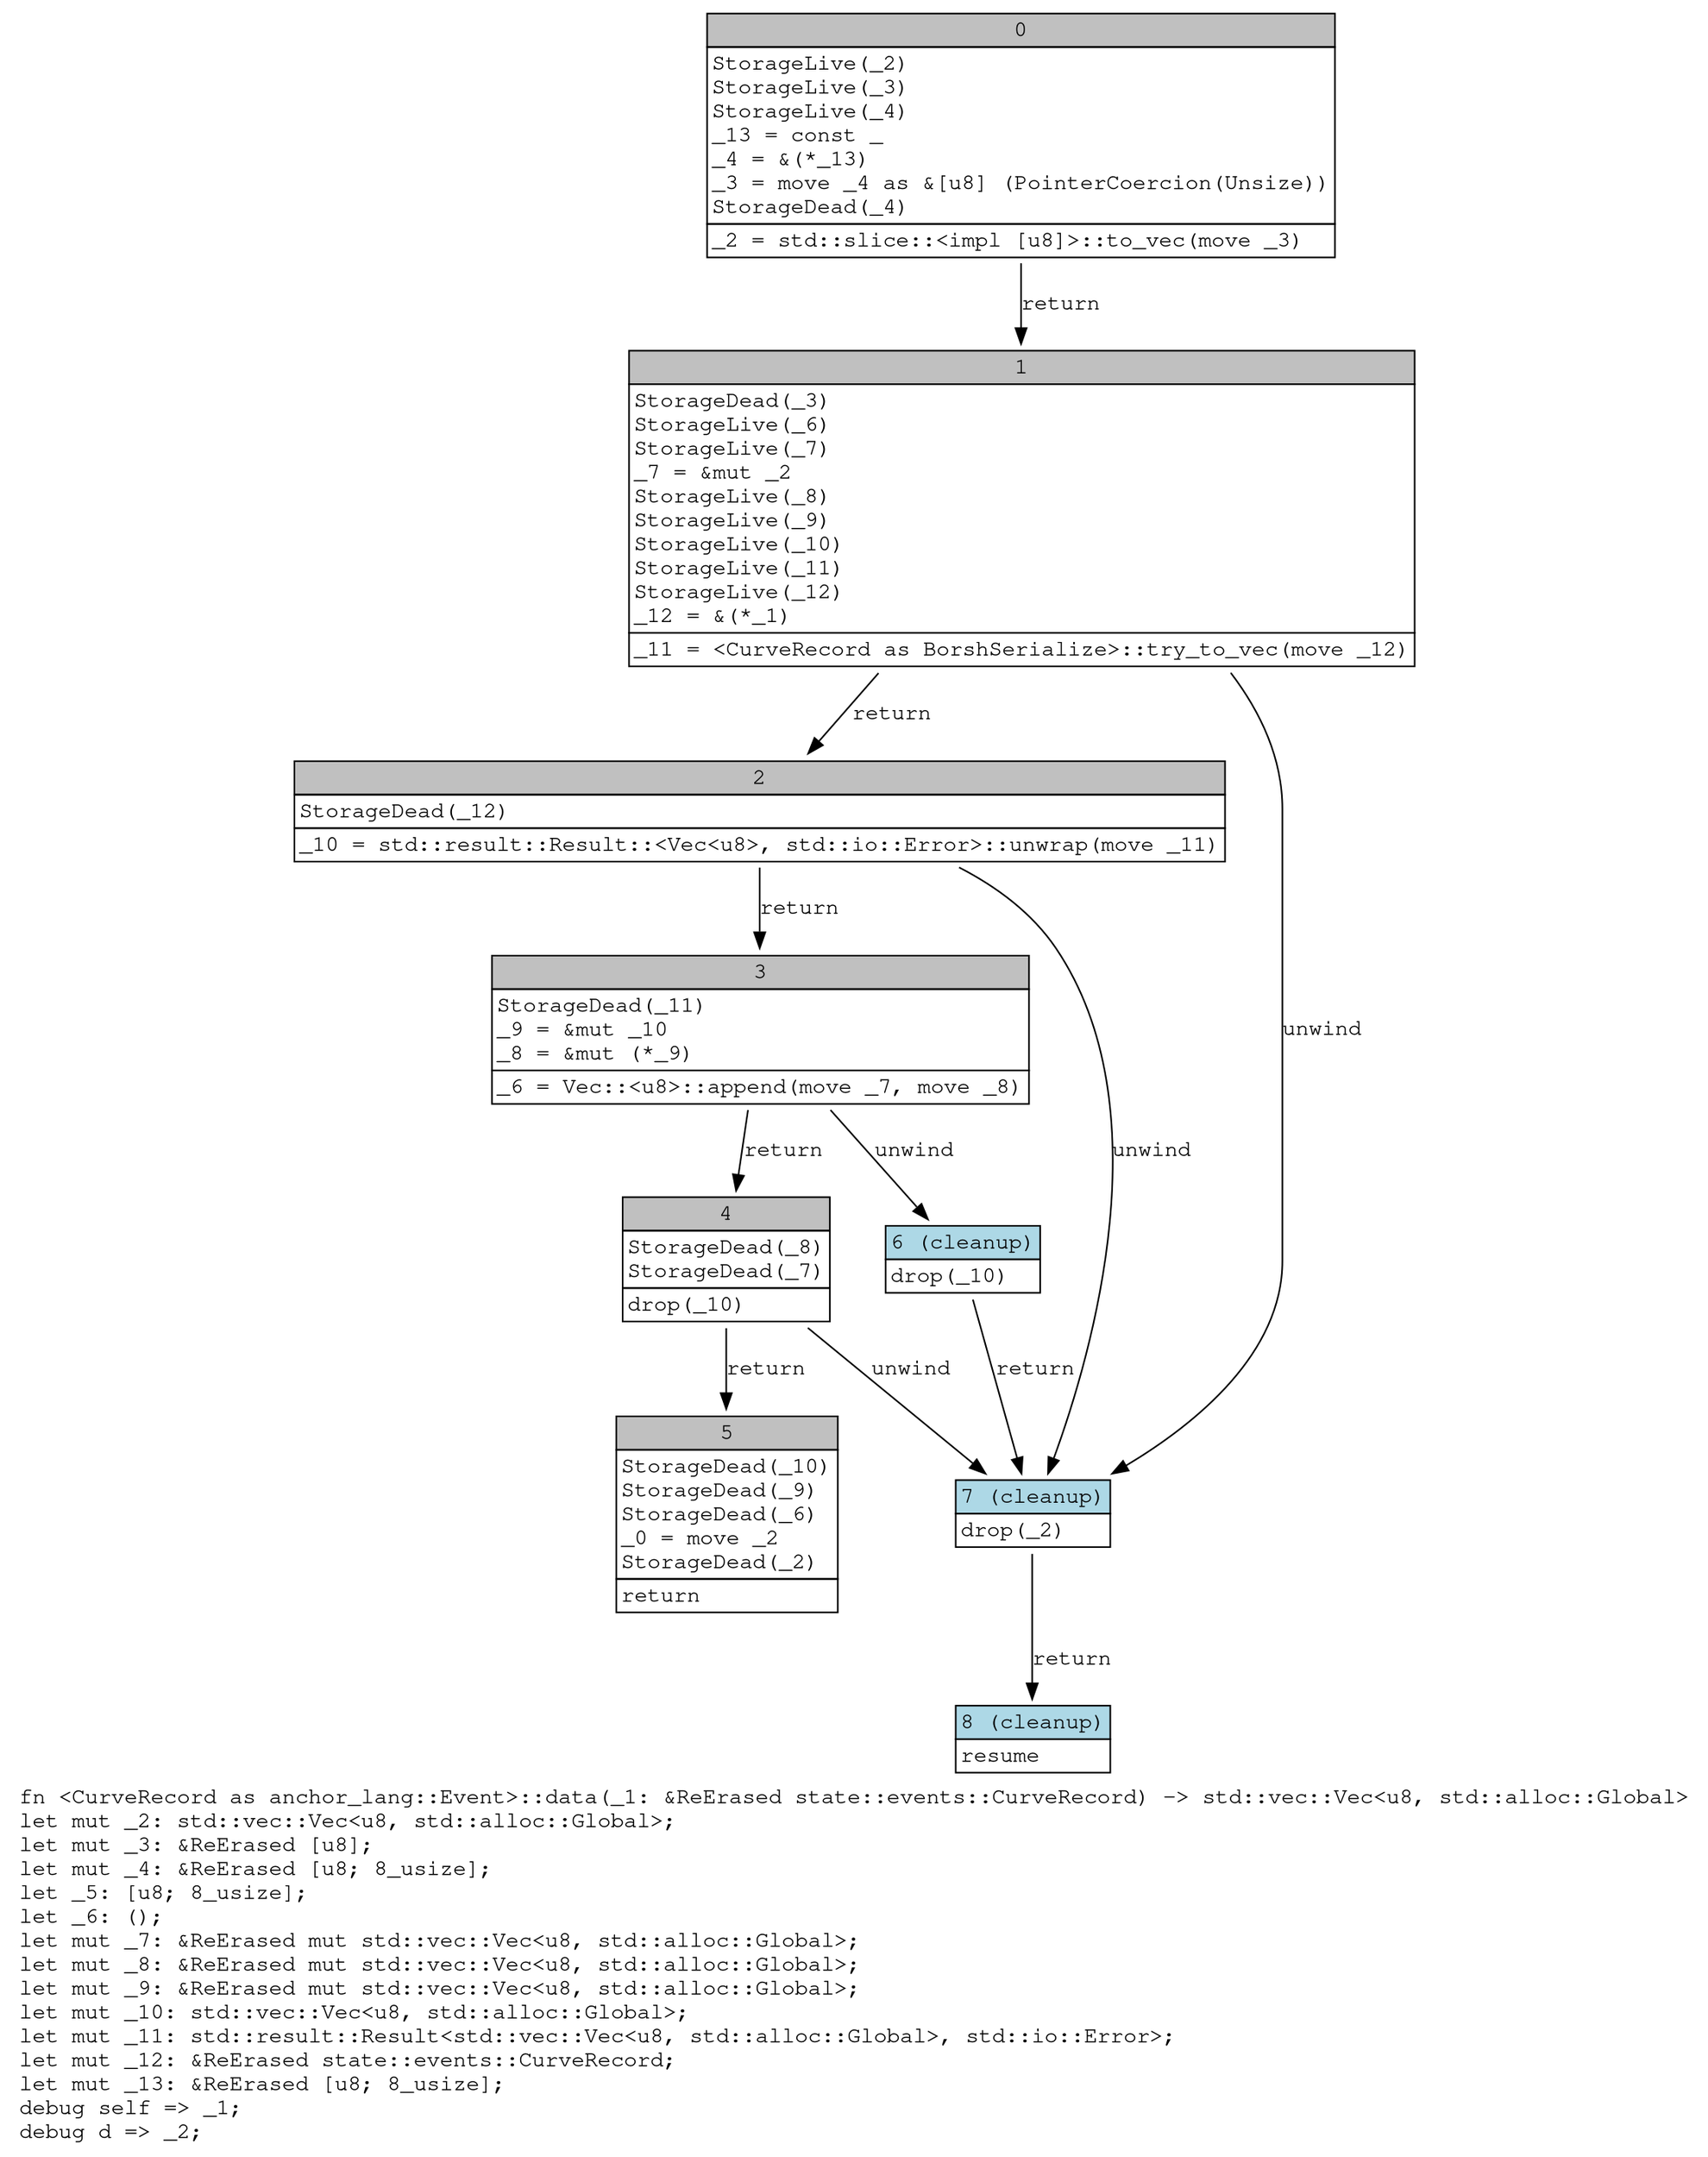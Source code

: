 digraph Mir_0_15419 {
    graph [fontname="Courier, monospace"];
    node [fontname="Courier, monospace"];
    edge [fontname="Courier, monospace"];
    label=<fn &lt;CurveRecord as anchor_lang::Event&gt;::data(_1: &amp;ReErased state::events::CurveRecord) -&gt; std::vec::Vec&lt;u8, std::alloc::Global&gt;<br align="left"/>let mut _2: std::vec::Vec&lt;u8, std::alloc::Global&gt;;<br align="left"/>let mut _3: &amp;ReErased [u8];<br align="left"/>let mut _4: &amp;ReErased [u8; 8_usize];<br align="left"/>let _5: [u8; 8_usize];<br align="left"/>let _6: ();<br align="left"/>let mut _7: &amp;ReErased mut std::vec::Vec&lt;u8, std::alloc::Global&gt;;<br align="left"/>let mut _8: &amp;ReErased mut std::vec::Vec&lt;u8, std::alloc::Global&gt;;<br align="left"/>let mut _9: &amp;ReErased mut std::vec::Vec&lt;u8, std::alloc::Global&gt;;<br align="left"/>let mut _10: std::vec::Vec&lt;u8, std::alloc::Global&gt;;<br align="left"/>let mut _11: std::result::Result&lt;std::vec::Vec&lt;u8, std::alloc::Global&gt;, std::io::Error&gt;;<br align="left"/>let mut _12: &amp;ReErased state::events::CurveRecord;<br align="left"/>let mut _13: &amp;ReErased [u8; 8_usize];<br align="left"/>debug self =&gt; _1;<br align="left"/>debug d =&gt; _2;<br align="left"/>>;
    bb0__0_15419 [shape="none", label=<<table border="0" cellborder="1" cellspacing="0"><tr><td bgcolor="gray" align="center" colspan="1">0</td></tr><tr><td align="left" balign="left">StorageLive(_2)<br/>StorageLive(_3)<br/>StorageLive(_4)<br/>_13 = const _<br/>_4 = &amp;(*_13)<br/>_3 = move _4 as &amp;[u8] (PointerCoercion(Unsize))<br/>StorageDead(_4)<br/></td></tr><tr><td align="left">_2 = std::slice::&lt;impl [u8]&gt;::to_vec(move _3)</td></tr></table>>];
    bb1__0_15419 [shape="none", label=<<table border="0" cellborder="1" cellspacing="0"><tr><td bgcolor="gray" align="center" colspan="1">1</td></tr><tr><td align="left" balign="left">StorageDead(_3)<br/>StorageLive(_6)<br/>StorageLive(_7)<br/>_7 = &amp;mut _2<br/>StorageLive(_8)<br/>StorageLive(_9)<br/>StorageLive(_10)<br/>StorageLive(_11)<br/>StorageLive(_12)<br/>_12 = &amp;(*_1)<br/></td></tr><tr><td align="left">_11 = &lt;CurveRecord as BorshSerialize&gt;::try_to_vec(move _12)</td></tr></table>>];
    bb2__0_15419 [shape="none", label=<<table border="0" cellborder="1" cellspacing="0"><tr><td bgcolor="gray" align="center" colspan="1">2</td></tr><tr><td align="left" balign="left">StorageDead(_12)<br/></td></tr><tr><td align="left">_10 = std::result::Result::&lt;Vec&lt;u8&gt;, std::io::Error&gt;::unwrap(move _11)</td></tr></table>>];
    bb3__0_15419 [shape="none", label=<<table border="0" cellborder="1" cellspacing="0"><tr><td bgcolor="gray" align="center" colspan="1">3</td></tr><tr><td align="left" balign="left">StorageDead(_11)<br/>_9 = &amp;mut _10<br/>_8 = &amp;mut (*_9)<br/></td></tr><tr><td align="left">_6 = Vec::&lt;u8&gt;::append(move _7, move _8)</td></tr></table>>];
    bb4__0_15419 [shape="none", label=<<table border="0" cellborder="1" cellspacing="0"><tr><td bgcolor="gray" align="center" colspan="1">4</td></tr><tr><td align="left" balign="left">StorageDead(_8)<br/>StorageDead(_7)<br/></td></tr><tr><td align="left">drop(_10)</td></tr></table>>];
    bb5__0_15419 [shape="none", label=<<table border="0" cellborder="1" cellspacing="0"><tr><td bgcolor="gray" align="center" colspan="1">5</td></tr><tr><td align="left" balign="left">StorageDead(_10)<br/>StorageDead(_9)<br/>StorageDead(_6)<br/>_0 = move _2<br/>StorageDead(_2)<br/></td></tr><tr><td align="left">return</td></tr></table>>];
    bb6__0_15419 [shape="none", label=<<table border="0" cellborder="1" cellspacing="0"><tr><td bgcolor="lightblue" align="center" colspan="1">6 (cleanup)</td></tr><tr><td align="left">drop(_10)</td></tr></table>>];
    bb7__0_15419 [shape="none", label=<<table border="0" cellborder="1" cellspacing="0"><tr><td bgcolor="lightblue" align="center" colspan="1">7 (cleanup)</td></tr><tr><td align="left">drop(_2)</td></tr></table>>];
    bb8__0_15419 [shape="none", label=<<table border="0" cellborder="1" cellspacing="0"><tr><td bgcolor="lightblue" align="center" colspan="1">8 (cleanup)</td></tr><tr><td align="left">resume</td></tr></table>>];
    bb0__0_15419 -> bb1__0_15419 [label="return"];
    bb1__0_15419 -> bb2__0_15419 [label="return"];
    bb1__0_15419 -> bb7__0_15419 [label="unwind"];
    bb2__0_15419 -> bb3__0_15419 [label="return"];
    bb2__0_15419 -> bb7__0_15419 [label="unwind"];
    bb3__0_15419 -> bb4__0_15419 [label="return"];
    bb3__0_15419 -> bb6__0_15419 [label="unwind"];
    bb4__0_15419 -> bb5__0_15419 [label="return"];
    bb4__0_15419 -> bb7__0_15419 [label="unwind"];
    bb6__0_15419 -> bb7__0_15419 [label="return"];
    bb7__0_15419 -> bb8__0_15419 [label="return"];
}

